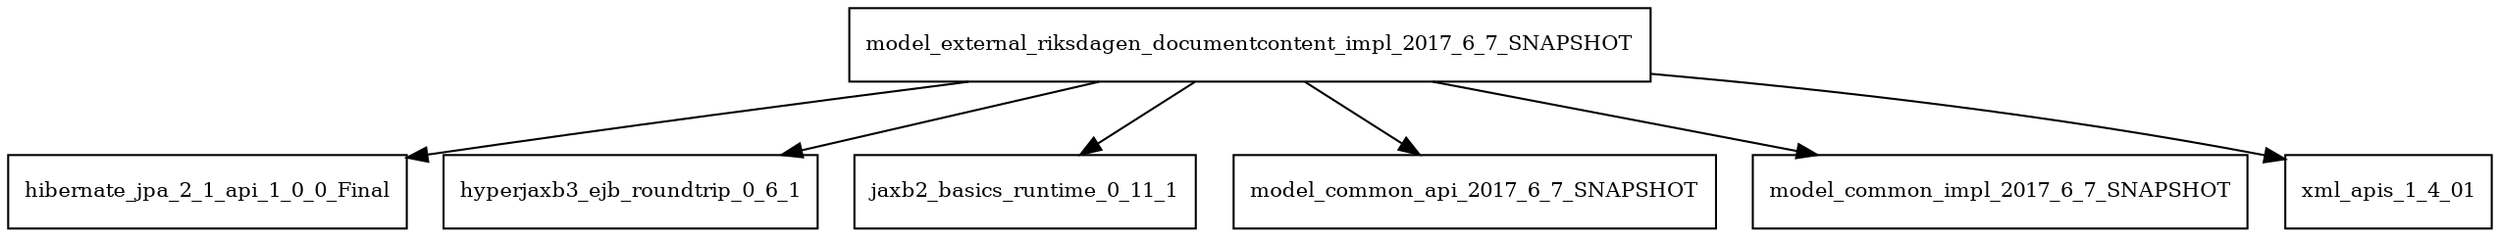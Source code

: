 digraph model_external_riksdagen_documentcontent_impl_2017_6_7_SNAPSHOT_dependencies {
  node [shape = box, fontsize=10.0];
  model_external_riksdagen_documentcontent_impl_2017_6_7_SNAPSHOT -> hibernate_jpa_2_1_api_1_0_0_Final;
  model_external_riksdagen_documentcontent_impl_2017_6_7_SNAPSHOT -> hyperjaxb3_ejb_roundtrip_0_6_1;
  model_external_riksdagen_documentcontent_impl_2017_6_7_SNAPSHOT -> jaxb2_basics_runtime_0_11_1;
  model_external_riksdagen_documentcontent_impl_2017_6_7_SNAPSHOT -> model_common_api_2017_6_7_SNAPSHOT;
  model_external_riksdagen_documentcontent_impl_2017_6_7_SNAPSHOT -> model_common_impl_2017_6_7_SNAPSHOT;
  model_external_riksdagen_documentcontent_impl_2017_6_7_SNAPSHOT -> xml_apis_1_4_01;
}
